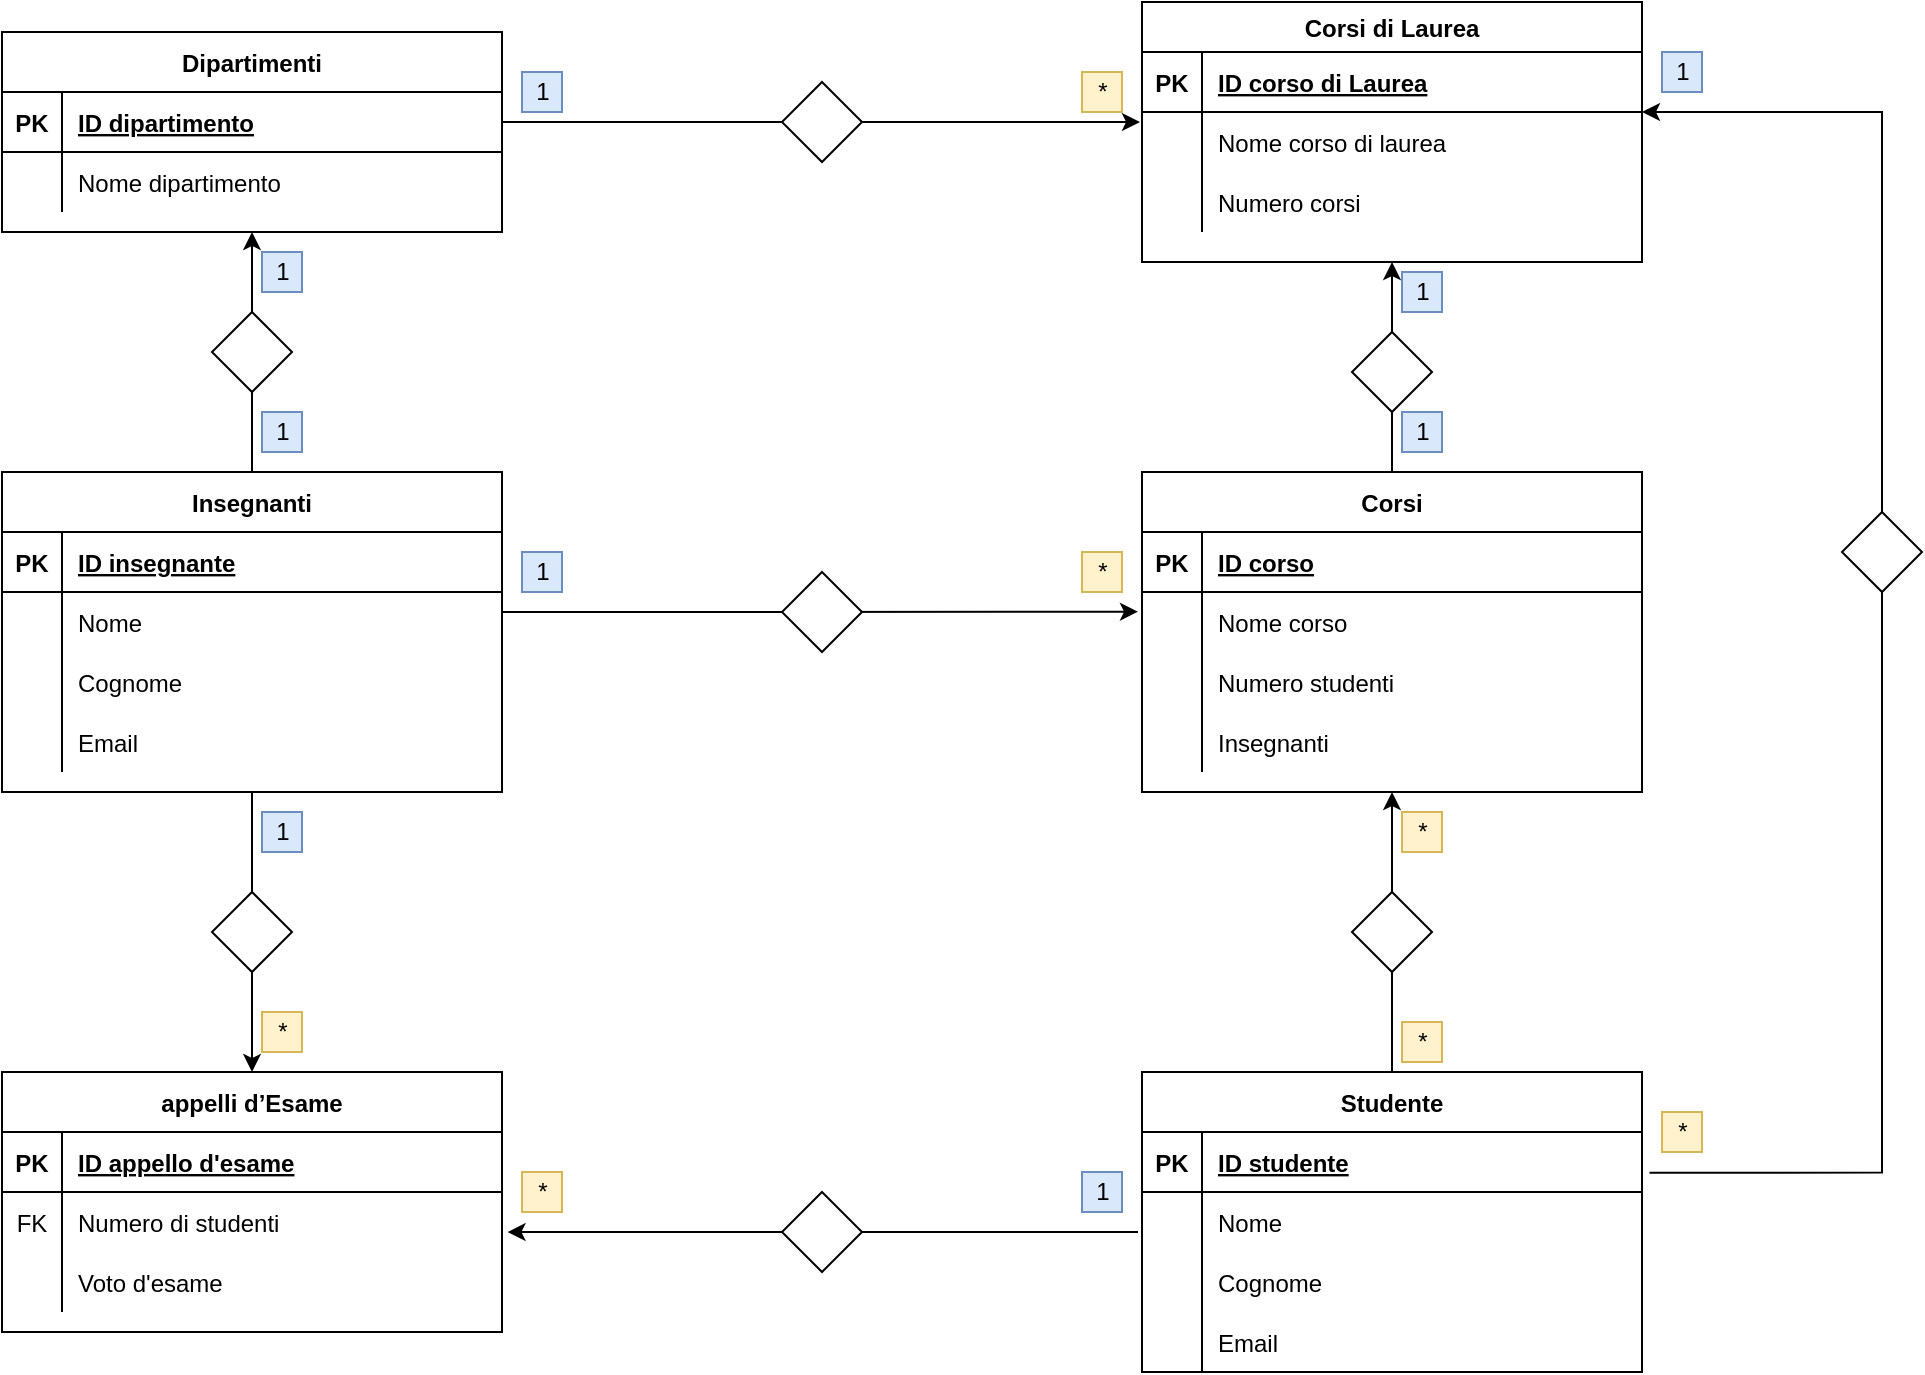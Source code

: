 <mxfile version="16.6.1" type="device"><diagram id="R2lEEEUBdFMjLlhIrx00" name="Page-1"><mxGraphModel dx="1185" dy="628" grid="1" gridSize="10" guides="1" tooltips="1" connect="1" arrows="1" fold="1" page="1" pageScale="1" pageWidth="850" pageHeight="1100" math="0" shadow="0" extFonts="Permanent Marker^https://fonts.googleapis.com/css?family=Permanent+Marker"><root><mxCell id="0"/><mxCell id="1" parent="0"/><mxCell id="C-vyLk0tnHw3VtMMgP7b-2" value="Corsi di Laurea" style="shape=table;startSize=25;container=1;collapsible=1;childLayout=tableLayout;fixedRows=1;rowLines=0;fontStyle=1;align=center;resizeLast=1;" parent="1" vertex="1"><mxGeometry x="690" y="105" width="250" height="130" as="geometry"/></mxCell><mxCell id="C-vyLk0tnHw3VtMMgP7b-3" value="" style="shape=partialRectangle;collapsible=0;dropTarget=0;pointerEvents=0;fillColor=none;points=[[0,0.5],[1,0.5]];portConstraint=eastwest;top=0;left=0;right=0;bottom=1;" parent="C-vyLk0tnHw3VtMMgP7b-2" vertex="1"><mxGeometry y="25" width="250" height="30" as="geometry"/></mxCell><mxCell id="C-vyLk0tnHw3VtMMgP7b-4" value="PK" style="shape=partialRectangle;overflow=hidden;connectable=0;fillColor=none;top=0;left=0;bottom=0;right=0;fontStyle=1;" parent="C-vyLk0tnHw3VtMMgP7b-3" vertex="1"><mxGeometry width="30" height="30" as="geometry"><mxRectangle width="30" height="30" as="alternateBounds"/></mxGeometry></mxCell><mxCell id="C-vyLk0tnHw3VtMMgP7b-5" value="ID corso di Laurea" style="shape=partialRectangle;overflow=hidden;connectable=0;fillColor=none;top=0;left=0;bottom=0;right=0;align=left;spacingLeft=6;fontStyle=5;" parent="C-vyLk0tnHw3VtMMgP7b-3" vertex="1"><mxGeometry x="30" width="220" height="30" as="geometry"><mxRectangle width="220" height="30" as="alternateBounds"/></mxGeometry></mxCell><mxCell id="C-vyLk0tnHw3VtMMgP7b-6" value="" style="shape=partialRectangle;collapsible=0;dropTarget=0;pointerEvents=0;fillColor=none;points=[[0,0.5],[1,0.5]];portConstraint=eastwest;top=0;left=0;right=0;bottom=0;" parent="C-vyLk0tnHw3VtMMgP7b-2" vertex="1"><mxGeometry y="55" width="250" height="30" as="geometry"/></mxCell><mxCell id="C-vyLk0tnHw3VtMMgP7b-7" value="" style="shape=partialRectangle;overflow=hidden;connectable=0;fillColor=none;top=0;left=0;bottom=0;right=0;" parent="C-vyLk0tnHw3VtMMgP7b-6" vertex="1"><mxGeometry width="30" height="30" as="geometry"><mxRectangle width="30" height="30" as="alternateBounds"/></mxGeometry></mxCell><mxCell id="C-vyLk0tnHw3VtMMgP7b-8" value="Nome corso di laurea" style="shape=partialRectangle;overflow=hidden;connectable=0;fillColor=none;top=0;left=0;bottom=0;right=0;align=left;spacingLeft=6;" parent="C-vyLk0tnHw3VtMMgP7b-6" vertex="1"><mxGeometry x="30" width="220" height="30" as="geometry"><mxRectangle width="220" height="30" as="alternateBounds"/></mxGeometry></mxCell><mxCell id="C-vyLk0tnHw3VtMMgP7b-9" value="" style="shape=partialRectangle;collapsible=0;dropTarget=0;pointerEvents=0;fillColor=none;points=[[0,0.5],[1,0.5]];portConstraint=eastwest;top=0;left=0;right=0;bottom=0;" parent="C-vyLk0tnHw3VtMMgP7b-2" vertex="1"><mxGeometry y="85" width="250" height="30" as="geometry"/></mxCell><mxCell id="C-vyLk0tnHw3VtMMgP7b-10" value="" style="shape=partialRectangle;overflow=hidden;connectable=0;fillColor=none;top=0;left=0;bottom=0;right=0;" parent="C-vyLk0tnHw3VtMMgP7b-9" vertex="1"><mxGeometry width="30" height="30" as="geometry"><mxRectangle width="30" height="30" as="alternateBounds"/></mxGeometry></mxCell><mxCell id="C-vyLk0tnHw3VtMMgP7b-11" value="Numero corsi" style="shape=partialRectangle;overflow=hidden;connectable=0;fillColor=none;top=0;left=0;bottom=0;right=0;align=left;spacingLeft=6;" parent="C-vyLk0tnHw3VtMMgP7b-9" vertex="1"><mxGeometry x="30" width="220" height="30" as="geometry"><mxRectangle width="220" height="30" as="alternateBounds"/></mxGeometry></mxCell><mxCell id="MzC1XyUHYFxRyECJrhgt-124" style="edgeStyle=orthogonalEdgeStyle;rounded=0;orthogonalLoop=1;jettySize=auto;html=1;entryX=0.5;entryY=1;entryDx=0;entryDy=0;startArrow=none;" edge="1" parent="1" source="MzC1XyUHYFxRyECJrhgt-125" target="C-vyLk0tnHw3VtMMgP7b-2"><mxGeometry relative="1" as="geometry"><mxPoint x="815" y="240" as="targetPoint"/></mxGeometry></mxCell><mxCell id="C-vyLk0tnHw3VtMMgP7b-13" value="Corsi" style="shape=table;startSize=30;container=1;collapsible=1;childLayout=tableLayout;fixedRows=1;rowLines=0;fontStyle=1;align=center;resizeLast=1;" parent="1" vertex="1"><mxGeometry x="690" y="340" width="250" height="160" as="geometry"/></mxCell><mxCell id="C-vyLk0tnHw3VtMMgP7b-14" value="" style="shape=partialRectangle;collapsible=0;dropTarget=0;pointerEvents=0;fillColor=none;points=[[0,0.5],[1,0.5]];portConstraint=eastwest;top=0;left=0;right=0;bottom=1;" parent="C-vyLk0tnHw3VtMMgP7b-13" vertex="1"><mxGeometry y="30" width="250" height="30" as="geometry"/></mxCell><mxCell id="C-vyLk0tnHw3VtMMgP7b-15" value="PK" style="shape=partialRectangle;overflow=hidden;connectable=0;fillColor=none;top=0;left=0;bottom=0;right=0;fontStyle=1;" parent="C-vyLk0tnHw3VtMMgP7b-14" vertex="1"><mxGeometry width="30" height="30" as="geometry"><mxRectangle width="30" height="30" as="alternateBounds"/></mxGeometry></mxCell><mxCell id="C-vyLk0tnHw3VtMMgP7b-16" value="ID corso" style="shape=partialRectangle;overflow=hidden;connectable=0;fillColor=none;top=0;left=0;bottom=0;right=0;align=left;spacingLeft=6;fontStyle=5;" parent="C-vyLk0tnHw3VtMMgP7b-14" vertex="1"><mxGeometry x="30" width="220" height="30" as="geometry"><mxRectangle width="220" height="30" as="alternateBounds"/></mxGeometry></mxCell><mxCell id="C-vyLk0tnHw3VtMMgP7b-17" value="" style="shape=partialRectangle;collapsible=0;dropTarget=0;pointerEvents=0;fillColor=none;points=[[0,0.5],[1,0.5]];portConstraint=eastwest;top=0;left=0;right=0;bottom=0;" parent="C-vyLk0tnHw3VtMMgP7b-13" vertex="1"><mxGeometry y="60" width="250" height="30" as="geometry"/></mxCell><mxCell id="C-vyLk0tnHw3VtMMgP7b-18" value="" style="shape=partialRectangle;overflow=hidden;connectable=0;fillColor=none;top=0;left=0;bottom=0;right=0;" parent="C-vyLk0tnHw3VtMMgP7b-17" vertex="1"><mxGeometry width="30" height="30" as="geometry"><mxRectangle width="30" height="30" as="alternateBounds"/></mxGeometry></mxCell><mxCell id="C-vyLk0tnHw3VtMMgP7b-19" value="Nome corso" style="shape=partialRectangle;overflow=hidden;connectable=0;fillColor=none;top=0;left=0;bottom=0;right=0;align=left;spacingLeft=6;" parent="C-vyLk0tnHw3VtMMgP7b-17" vertex="1"><mxGeometry x="30" width="220" height="30" as="geometry"><mxRectangle width="220" height="30" as="alternateBounds"/></mxGeometry></mxCell><mxCell id="C-vyLk0tnHw3VtMMgP7b-20" value="" style="shape=partialRectangle;collapsible=0;dropTarget=0;pointerEvents=0;fillColor=none;points=[[0,0.5],[1,0.5]];portConstraint=eastwest;top=0;left=0;right=0;bottom=0;" parent="C-vyLk0tnHw3VtMMgP7b-13" vertex="1"><mxGeometry y="90" width="250" height="30" as="geometry"/></mxCell><mxCell id="C-vyLk0tnHw3VtMMgP7b-21" value="" style="shape=partialRectangle;overflow=hidden;connectable=0;fillColor=none;top=0;left=0;bottom=0;right=0;" parent="C-vyLk0tnHw3VtMMgP7b-20" vertex="1"><mxGeometry width="30" height="30" as="geometry"><mxRectangle width="30" height="30" as="alternateBounds"/></mxGeometry></mxCell><mxCell id="C-vyLk0tnHw3VtMMgP7b-22" value="Numero studenti" style="shape=partialRectangle;overflow=hidden;connectable=0;fillColor=none;top=0;left=0;bottom=0;right=0;align=left;spacingLeft=6;" parent="C-vyLk0tnHw3VtMMgP7b-20" vertex="1"><mxGeometry x="30" width="220" height="30" as="geometry"><mxRectangle width="220" height="30" as="alternateBounds"/></mxGeometry></mxCell><mxCell id="MzC1XyUHYFxRyECJrhgt-104" value="" style="shape=partialRectangle;collapsible=0;dropTarget=0;pointerEvents=0;fillColor=none;points=[[0,0.5],[1,0.5]];portConstraint=eastwest;top=0;left=0;right=0;bottom=0;" vertex="1" parent="C-vyLk0tnHw3VtMMgP7b-13"><mxGeometry y="120" width="250" height="30" as="geometry"/></mxCell><mxCell id="MzC1XyUHYFxRyECJrhgt-105" value="" style="shape=partialRectangle;overflow=hidden;connectable=0;fillColor=none;top=0;left=0;bottom=0;right=0;" vertex="1" parent="MzC1XyUHYFxRyECJrhgt-104"><mxGeometry width="30" height="30" as="geometry"><mxRectangle width="30" height="30" as="alternateBounds"/></mxGeometry></mxCell><mxCell id="MzC1XyUHYFxRyECJrhgt-106" value="Insegnanti" style="shape=partialRectangle;overflow=hidden;connectable=0;fillColor=none;top=0;left=0;bottom=0;right=0;align=left;spacingLeft=6;" vertex="1" parent="MzC1XyUHYFxRyECJrhgt-104"><mxGeometry x="30" width="220" height="30" as="geometry"><mxRectangle width="220" height="30" as="alternateBounds"/></mxGeometry></mxCell><mxCell id="C-vyLk0tnHw3VtMMgP7b-23" value="Dipartimenti" style="shape=table;startSize=30;container=1;collapsible=1;childLayout=tableLayout;fixedRows=1;rowLines=0;fontStyle=1;align=center;resizeLast=1;" parent="1" vertex="1"><mxGeometry x="120" y="120" width="250" height="100" as="geometry"/></mxCell><mxCell id="C-vyLk0tnHw3VtMMgP7b-24" value="" style="shape=partialRectangle;collapsible=0;dropTarget=0;pointerEvents=0;fillColor=none;points=[[0,0.5],[1,0.5]];portConstraint=eastwest;top=0;left=0;right=0;bottom=1;" parent="C-vyLk0tnHw3VtMMgP7b-23" vertex="1"><mxGeometry y="30" width="250" height="30" as="geometry"/></mxCell><mxCell id="C-vyLk0tnHw3VtMMgP7b-25" value="PK" style="shape=partialRectangle;overflow=hidden;connectable=0;fillColor=none;top=0;left=0;bottom=0;right=0;fontStyle=1;" parent="C-vyLk0tnHw3VtMMgP7b-24" vertex="1"><mxGeometry width="30" height="30" as="geometry"><mxRectangle width="30" height="30" as="alternateBounds"/></mxGeometry></mxCell><mxCell id="C-vyLk0tnHw3VtMMgP7b-26" value="ID dipartimento" style="shape=partialRectangle;overflow=hidden;connectable=0;fillColor=none;top=0;left=0;bottom=0;right=0;align=left;spacingLeft=6;fontStyle=5;" parent="C-vyLk0tnHw3VtMMgP7b-24" vertex="1"><mxGeometry x="30" width="220" height="30" as="geometry"><mxRectangle width="220" height="30" as="alternateBounds"/></mxGeometry></mxCell><mxCell id="C-vyLk0tnHw3VtMMgP7b-27" value="" style="shape=partialRectangle;collapsible=0;dropTarget=0;pointerEvents=0;fillColor=none;points=[[0,0.5],[1,0.5]];portConstraint=eastwest;top=0;left=0;right=0;bottom=0;" parent="C-vyLk0tnHw3VtMMgP7b-23" vertex="1"><mxGeometry y="60" width="250" height="30" as="geometry"/></mxCell><mxCell id="C-vyLk0tnHw3VtMMgP7b-28" value="" style="shape=partialRectangle;overflow=hidden;connectable=0;fillColor=none;top=0;left=0;bottom=0;right=0;" parent="C-vyLk0tnHw3VtMMgP7b-27" vertex="1"><mxGeometry width="30" height="30" as="geometry"><mxRectangle width="30" height="30" as="alternateBounds"/></mxGeometry></mxCell><mxCell id="C-vyLk0tnHw3VtMMgP7b-29" value="Nome dipartimento" style="shape=partialRectangle;overflow=hidden;connectable=0;fillColor=none;top=0;left=0;bottom=0;right=0;align=left;spacingLeft=6;" parent="C-vyLk0tnHw3VtMMgP7b-27" vertex="1"><mxGeometry x="30" width="220" height="30" as="geometry"><mxRectangle width="220" height="30" as="alternateBounds"/></mxGeometry></mxCell><mxCell id="MzC1XyUHYFxRyECJrhgt-45" value="" style="edgeStyle=orthogonalEdgeStyle;rounded=0;orthogonalLoop=1;jettySize=auto;html=1;startArrow=none;" edge="1" parent="1" source="MzC1XyUHYFxRyECJrhgt-71" target="MzC1XyUHYFxRyECJrhgt-11"><mxGeometry relative="1" as="geometry"><Array as="points"/></mxGeometry></mxCell><mxCell id="MzC1XyUHYFxRyECJrhgt-95" style="edgeStyle=orthogonalEdgeStyle;rounded=0;orthogonalLoop=1;jettySize=auto;html=1;entryX=-0.008;entryY=0.328;entryDx=0;entryDy=0;entryPerimeter=0;startArrow=none;" edge="1" parent="1" source="MzC1XyUHYFxRyECJrhgt-5" target="C-vyLk0tnHw3VtMMgP7b-17"><mxGeometry relative="1" as="geometry"><Array as="points"><mxPoint x="450" y="410"/><mxPoint x="450" y="410"/></Array></mxGeometry></mxCell><mxCell id="MzC1XyUHYFxRyECJrhgt-119" style="edgeStyle=orthogonalEdgeStyle;rounded=0;orthogonalLoop=1;jettySize=auto;html=1;entryX=0.5;entryY=1;entryDx=0;entryDy=0;startArrow=none;" edge="1" parent="1" source="MzC1XyUHYFxRyECJrhgt-121" target="C-vyLk0tnHw3VtMMgP7b-23"><mxGeometry relative="1" as="geometry"/></mxCell><mxCell id="MzC1XyUHYFxRyECJrhgt-1" value="Insegnanti" style="shape=table;startSize=30;container=1;collapsible=1;childLayout=tableLayout;fixedRows=1;rowLines=0;fontStyle=1;align=center;resizeLast=1;" vertex="1" parent="1"><mxGeometry x="120" y="340" width="250" height="160" as="geometry"/></mxCell><mxCell id="MzC1XyUHYFxRyECJrhgt-2" value="" style="shape=partialRectangle;collapsible=0;dropTarget=0;pointerEvents=0;fillColor=none;points=[[0,0.5],[1,0.5]];portConstraint=eastwest;top=0;left=0;right=0;bottom=1;" vertex="1" parent="MzC1XyUHYFxRyECJrhgt-1"><mxGeometry y="30" width="250" height="30" as="geometry"/></mxCell><mxCell id="MzC1XyUHYFxRyECJrhgt-3" value="PK" style="shape=partialRectangle;overflow=hidden;connectable=0;fillColor=none;top=0;left=0;bottom=0;right=0;fontStyle=1;" vertex="1" parent="MzC1XyUHYFxRyECJrhgt-2"><mxGeometry width="30" height="30" as="geometry"><mxRectangle width="30" height="30" as="alternateBounds"/></mxGeometry></mxCell><mxCell id="MzC1XyUHYFxRyECJrhgt-4" value="ID insegnante" style="shape=partialRectangle;overflow=hidden;connectable=0;fillColor=none;top=0;left=0;bottom=0;right=0;align=left;spacingLeft=6;fontStyle=5;" vertex="1" parent="MzC1XyUHYFxRyECJrhgt-2"><mxGeometry x="30" width="220" height="30" as="geometry"><mxRectangle width="220" height="30" as="alternateBounds"/></mxGeometry></mxCell><mxCell id="MzC1XyUHYFxRyECJrhgt-5" value="" style="shape=partialRectangle;collapsible=0;dropTarget=0;pointerEvents=0;fillColor=none;points=[[0,0.5],[1,0.5]];portConstraint=eastwest;top=0;left=0;right=0;bottom=0;" vertex="1" parent="MzC1XyUHYFxRyECJrhgt-1"><mxGeometry y="60" width="250" height="30" as="geometry"/></mxCell><mxCell id="MzC1XyUHYFxRyECJrhgt-6" value="" style="shape=partialRectangle;overflow=hidden;connectable=0;fillColor=none;top=0;left=0;bottom=0;right=0;" vertex="1" parent="MzC1XyUHYFxRyECJrhgt-5"><mxGeometry width="30" height="30" as="geometry"><mxRectangle width="30" height="30" as="alternateBounds"/></mxGeometry></mxCell><mxCell id="MzC1XyUHYFxRyECJrhgt-7" value="Nome" style="shape=partialRectangle;overflow=hidden;connectable=0;fillColor=none;top=0;left=0;bottom=0;right=0;align=left;spacingLeft=6;" vertex="1" parent="MzC1XyUHYFxRyECJrhgt-5"><mxGeometry x="30" width="220" height="30" as="geometry"><mxRectangle width="220" height="30" as="alternateBounds"/></mxGeometry></mxCell><mxCell id="MzC1XyUHYFxRyECJrhgt-8" value="" style="shape=partialRectangle;collapsible=0;dropTarget=0;pointerEvents=0;fillColor=none;points=[[0,0.5],[1,0.5]];portConstraint=eastwest;top=0;left=0;right=0;bottom=0;" vertex="1" parent="MzC1XyUHYFxRyECJrhgt-1"><mxGeometry y="90" width="250" height="30" as="geometry"/></mxCell><mxCell id="MzC1XyUHYFxRyECJrhgt-9" value="" style="shape=partialRectangle;overflow=hidden;connectable=0;fillColor=none;top=0;left=0;bottom=0;right=0;" vertex="1" parent="MzC1XyUHYFxRyECJrhgt-8"><mxGeometry width="30" height="30" as="geometry"><mxRectangle width="30" height="30" as="alternateBounds"/></mxGeometry></mxCell><mxCell id="MzC1XyUHYFxRyECJrhgt-10" value="Cognome" style="shape=partialRectangle;overflow=hidden;connectable=0;fillColor=none;top=0;left=0;bottom=0;right=0;align=left;spacingLeft=6;" vertex="1" parent="MzC1XyUHYFxRyECJrhgt-8"><mxGeometry x="30" width="220" height="30" as="geometry"><mxRectangle width="220" height="30" as="alternateBounds"/></mxGeometry></mxCell><mxCell id="MzC1XyUHYFxRyECJrhgt-86" value="" style="shape=partialRectangle;collapsible=0;dropTarget=0;pointerEvents=0;fillColor=none;points=[[0,0.5],[1,0.5]];portConstraint=eastwest;top=0;left=0;right=0;bottom=0;" vertex="1" parent="MzC1XyUHYFxRyECJrhgt-1"><mxGeometry y="120" width="250" height="30" as="geometry"/></mxCell><mxCell id="MzC1XyUHYFxRyECJrhgt-87" value="" style="shape=partialRectangle;overflow=hidden;connectable=0;fillColor=none;top=0;left=0;bottom=0;right=0;" vertex="1" parent="MzC1XyUHYFxRyECJrhgt-86"><mxGeometry width="30" height="30" as="geometry"><mxRectangle width="30" height="30" as="alternateBounds"/></mxGeometry></mxCell><mxCell id="MzC1XyUHYFxRyECJrhgt-88" value="Email" style="shape=partialRectangle;overflow=hidden;connectable=0;fillColor=none;top=0;left=0;bottom=0;right=0;align=left;spacingLeft=6;" vertex="1" parent="MzC1XyUHYFxRyECJrhgt-86"><mxGeometry x="30" width="220" height="30" as="geometry"><mxRectangle width="220" height="30" as="alternateBounds"/></mxGeometry></mxCell><mxCell id="MzC1XyUHYFxRyECJrhgt-11" value="appelli d’Esame" style="shape=table;startSize=30;container=1;collapsible=1;childLayout=tableLayout;fixedRows=1;rowLines=0;fontStyle=1;align=center;resizeLast=1;" vertex="1" parent="1"><mxGeometry x="120" y="640" width="250" height="130" as="geometry"/></mxCell><mxCell id="MzC1XyUHYFxRyECJrhgt-12" value="" style="shape=partialRectangle;collapsible=0;dropTarget=0;pointerEvents=0;fillColor=none;points=[[0,0.5],[1,0.5]];portConstraint=eastwest;top=0;left=0;right=0;bottom=1;" vertex="1" parent="MzC1XyUHYFxRyECJrhgt-11"><mxGeometry y="30" width="250" height="30" as="geometry"/></mxCell><mxCell id="MzC1XyUHYFxRyECJrhgt-13" value="PK" style="shape=partialRectangle;overflow=hidden;connectable=0;fillColor=none;top=0;left=0;bottom=0;right=0;fontStyle=1;" vertex="1" parent="MzC1XyUHYFxRyECJrhgt-12"><mxGeometry width="30" height="30" as="geometry"><mxRectangle width="30" height="30" as="alternateBounds"/></mxGeometry></mxCell><mxCell id="MzC1XyUHYFxRyECJrhgt-14" value="ID appello d'esame" style="shape=partialRectangle;overflow=hidden;connectable=0;fillColor=none;top=0;left=0;bottom=0;right=0;align=left;spacingLeft=6;fontStyle=5;" vertex="1" parent="MzC1XyUHYFxRyECJrhgt-12"><mxGeometry x="30" width="220" height="30" as="geometry"><mxRectangle width="220" height="30" as="alternateBounds"/></mxGeometry></mxCell><mxCell id="MzC1XyUHYFxRyECJrhgt-15" value="" style="shape=partialRectangle;collapsible=0;dropTarget=0;pointerEvents=0;fillColor=none;points=[[0,0.5],[1,0.5]];portConstraint=eastwest;top=0;left=0;right=0;bottom=0;" vertex="1" parent="MzC1XyUHYFxRyECJrhgt-11"><mxGeometry y="60" width="250" height="30" as="geometry"/></mxCell><mxCell id="MzC1XyUHYFxRyECJrhgt-16" value="FK" style="shape=partialRectangle;overflow=hidden;connectable=0;fillColor=none;top=0;left=0;bottom=0;right=0;" vertex="1" parent="MzC1XyUHYFxRyECJrhgt-15"><mxGeometry width="30" height="30" as="geometry"><mxRectangle width="30" height="30" as="alternateBounds"/></mxGeometry></mxCell><mxCell id="MzC1XyUHYFxRyECJrhgt-17" value="Numero di studenti" style="shape=partialRectangle;overflow=hidden;connectable=0;fillColor=none;top=0;left=0;bottom=0;right=0;align=left;spacingLeft=6;" vertex="1" parent="MzC1XyUHYFxRyECJrhgt-15"><mxGeometry x="30" width="220" height="30" as="geometry"><mxRectangle width="220" height="30" as="alternateBounds"/></mxGeometry></mxCell><mxCell id="MzC1XyUHYFxRyECJrhgt-18" value="" style="shape=partialRectangle;collapsible=0;dropTarget=0;pointerEvents=0;fillColor=none;points=[[0,0.5],[1,0.5]];portConstraint=eastwest;top=0;left=0;right=0;bottom=0;" vertex="1" parent="MzC1XyUHYFxRyECJrhgt-11"><mxGeometry y="90" width="250" height="30" as="geometry"/></mxCell><mxCell id="MzC1XyUHYFxRyECJrhgt-19" value="" style="shape=partialRectangle;overflow=hidden;connectable=0;fillColor=none;top=0;left=0;bottom=0;right=0;" vertex="1" parent="MzC1XyUHYFxRyECJrhgt-18"><mxGeometry width="30" height="30" as="geometry"><mxRectangle width="30" height="30" as="alternateBounds"/></mxGeometry></mxCell><mxCell id="MzC1XyUHYFxRyECJrhgt-20" value="Voto d'esame" style="shape=partialRectangle;overflow=hidden;connectable=0;fillColor=none;top=0;left=0;bottom=0;right=0;align=left;spacingLeft=6;" vertex="1" parent="MzC1XyUHYFxRyECJrhgt-18"><mxGeometry x="30" width="220" height="30" as="geometry"><mxRectangle width="220" height="30" as="alternateBounds"/></mxGeometry></mxCell><mxCell id="MzC1XyUHYFxRyECJrhgt-81" value="" style="edgeStyle=orthogonalEdgeStyle;rounded=0;orthogonalLoop=1;jettySize=auto;html=1;startArrow=none;entryX=0.5;entryY=1;entryDx=0;entryDy=0;" edge="1" parent="1" source="MzC1XyUHYFxRyECJrhgt-84" target="C-vyLk0tnHw3VtMMgP7b-13"><mxGeometry relative="1" as="geometry"><mxPoint x="815" y="450" as="targetPoint"/></mxGeometry></mxCell><mxCell id="MzC1XyUHYFxRyECJrhgt-21" value="Studente" style="shape=table;startSize=30;container=1;collapsible=1;childLayout=tableLayout;fixedRows=1;rowLines=0;fontStyle=1;align=center;resizeLast=1;" vertex="1" parent="1"><mxGeometry x="690" y="640" width="250" height="150" as="geometry"/></mxCell><mxCell id="MzC1XyUHYFxRyECJrhgt-22" value="" style="shape=partialRectangle;collapsible=0;dropTarget=0;pointerEvents=0;fillColor=none;points=[[0,0.5],[1,0.5]];portConstraint=eastwest;top=0;left=0;right=0;bottom=1;" vertex="1" parent="MzC1XyUHYFxRyECJrhgt-21"><mxGeometry y="30" width="250" height="30" as="geometry"/></mxCell><mxCell id="MzC1XyUHYFxRyECJrhgt-23" value="PK" style="shape=partialRectangle;overflow=hidden;connectable=0;fillColor=none;top=0;left=0;bottom=0;right=0;fontStyle=1;" vertex="1" parent="MzC1XyUHYFxRyECJrhgt-22"><mxGeometry width="30" height="30" as="geometry"><mxRectangle width="30" height="30" as="alternateBounds"/></mxGeometry></mxCell><mxCell id="MzC1XyUHYFxRyECJrhgt-24" value="ID studente" style="shape=partialRectangle;overflow=hidden;connectable=0;fillColor=none;top=0;left=0;bottom=0;right=0;align=left;spacingLeft=6;fontStyle=5;" vertex="1" parent="MzC1XyUHYFxRyECJrhgt-22"><mxGeometry x="30" width="220" height="30" as="geometry"><mxRectangle width="220" height="30" as="alternateBounds"/></mxGeometry></mxCell><mxCell id="MzC1XyUHYFxRyECJrhgt-25" value="" style="shape=partialRectangle;collapsible=0;dropTarget=0;pointerEvents=0;fillColor=none;points=[[0,0.5],[1,0.5]];portConstraint=eastwest;top=0;left=0;right=0;bottom=0;" vertex="1" parent="MzC1XyUHYFxRyECJrhgt-21"><mxGeometry y="60" width="250" height="30" as="geometry"/></mxCell><mxCell id="MzC1XyUHYFxRyECJrhgt-26" value="" style="shape=partialRectangle;overflow=hidden;connectable=0;fillColor=none;top=0;left=0;bottom=0;right=0;" vertex="1" parent="MzC1XyUHYFxRyECJrhgt-25"><mxGeometry width="30" height="30" as="geometry"><mxRectangle width="30" height="30" as="alternateBounds"/></mxGeometry></mxCell><mxCell id="MzC1XyUHYFxRyECJrhgt-27" value="Nome" style="shape=partialRectangle;overflow=hidden;connectable=0;fillColor=none;top=0;left=0;bottom=0;right=0;align=left;spacingLeft=6;" vertex="1" parent="MzC1XyUHYFxRyECJrhgt-25"><mxGeometry x="30" width="220" height="30" as="geometry"><mxRectangle width="220" height="30" as="alternateBounds"/></mxGeometry></mxCell><mxCell id="MzC1XyUHYFxRyECJrhgt-28" value="" style="shape=partialRectangle;collapsible=0;dropTarget=0;pointerEvents=0;fillColor=none;points=[[0,0.5],[1,0.5]];portConstraint=eastwest;top=0;left=0;right=0;bottom=0;" vertex="1" parent="MzC1XyUHYFxRyECJrhgt-21"><mxGeometry y="90" width="250" height="30" as="geometry"/></mxCell><mxCell id="MzC1XyUHYFxRyECJrhgt-29" value="" style="shape=partialRectangle;overflow=hidden;connectable=0;fillColor=none;top=0;left=0;bottom=0;right=0;" vertex="1" parent="MzC1XyUHYFxRyECJrhgt-28"><mxGeometry width="30" height="30" as="geometry"><mxRectangle width="30" height="30" as="alternateBounds"/></mxGeometry></mxCell><mxCell id="MzC1XyUHYFxRyECJrhgt-30" value="Cognome" style="shape=partialRectangle;overflow=hidden;connectable=0;fillColor=none;top=0;left=0;bottom=0;right=0;align=left;spacingLeft=6;" vertex="1" parent="MzC1XyUHYFxRyECJrhgt-28"><mxGeometry x="30" width="220" height="30" as="geometry"><mxRectangle width="220" height="30" as="alternateBounds"/></mxGeometry></mxCell><mxCell id="MzC1XyUHYFxRyECJrhgt-47" value="" style="shape=partialRectangle;collapsible=0;dropTarget=0;pointerEvents=0;fillColor=none;points=[[0,0.5],[1,0.5]];portConstraint=eastwest;top=0;left=0;right=0;bottom=0;" vertex="1" parent="MzC1XyUHYFxRyECJrhgt-21"><mxGeometry y="120" width="250" height="30" as="geometry"/></mxCell><mxCell id="MzC1XyUHYFxRyECJrhgt-48" value="" style="shape=partialRectangle;overflow=hidden;connectable=0;fillColor=none;top=0;left=0;bottom=0;right=0;" vertex="1" parent="MzC1XyUHYFxRyECJrhgt-47"><mxGeometry width="30" height="30" as="geometry"><mxRectangle width="30" height="30" as="alternateBounds"/></mxGeometry></mxCell><mxCell id="MzC1XyUHYFxRyECJrhgt-49" value="Email" style="shape=partialRectangle;overflow=hidden;connectable=0;fillColor=none;top=0;left=0;bottom=0;right=0;align=left;spacingLeft=6;" vertex="1" parent="MzC1XyUHYFxRyECJrhgt-47"><mxGeometry x="30" width="220" height="30" as="geometry"><mxRectangle width="220" height="30" as="alternateBounds"/></mxGeometry></mxCell><mxCell id="MzC1XyUHYFxRyECJrhgt-101" style="edgeStyle=orthogonalEdgeStyle;rounded=0;orthogonalLoop=1;jettySize=auto;html=1;" edge="1" parent="1" source="MzC1XyUHYFxRyECJrhgt-65"><mxGeometry relative="1" as="geometry"><mxPoint x="689" y="165" as="targetPoint"/><Array as="points"><mxPoint x="689" y="165"/></Array></mxGeometry></mxCell><mxCell id="MzC1XyUHYFxRyECJrhgt-65" value="" style="rhombus;whiteSpace=wrap;html=1;" vertex="1" parent="1"><mxGeometry x="510" y="145" width="40" height="40" as="geometry"/></mxCell><mxCell id="MzC1XyUHYFxRyECJrhgt-66" value="" style="edgeStyle=orthogonalEdgeStyle;rounded=0;orthogonalLoop=1;jettySize=auto;html=1;endArrow=none;" edge="1" parent="1" source="C-vyLk0tnHw3VtMMgP7b-24" target="MzC1XyUHYFxRyECJrhgt-65"><mxGeometry relative="1" as="geometry"><mxPoint x="370" y="165" as="sourcePoint"/><mxPoint x="480" y="195" as="targetPoint"/><Array as="points"><mxPoint x="460" y="165"/><mxPoint x="460" y="165"/></Array></mxGeometry></mxCell><mxCell id="MzC1XyUHYFxRyECJrhgt-84" value="" style="rhombus;whiteSpace=wrap;html=1;" vertex="1" parent="1"><mxGeometry x="795" y="550" width="40" height="40" as="geometry"/></mxCell><mxCell id="MzC1XyUHYFxRyECJrhgt-85" value="" style="edgeStyle=orthogonalEdgeStyle;rounded=0;orthogonalLoop=1;jettySize=auto;html=1;endArrow=none;entryX=0.5;entryY=1;entryDx=0;entryDy=0;" edge="1" parent="1" source="MzC1XyUHYFxRyECJrhgt-21" target="MzC1XyUHYFxRyECJrhgt-84"><mxGeometry relative="1" as="geometry"><mxPoint x="795" y="560" as="sourcePoint"/><mxPoint x="815" y="530" as="targetPoint"/></mxGeometry></mxCell><mxCell id="MzC1XyUHYFxRyECJrhgt-102" value="1" style="text;html=1;align=center;verticalAlign=middle;resizable=0;points=[];autosize=1;strokeColor=#6c8ebf;fillColor=#dae8fc;" vertex="1" parent="1"><mxGeometry x="380" y="140" width="20" height="20" as="geometry"/></mxCell><mxCell id="MzC1XyUHYFxRyECJrhgt-103" value="*" style="text;html=1;align=center;verticalAlign=middle;resizable=0;points=[];autosize=1;strokeColor=#d6b656;fillColor=#fff2cc;" vertex="1" parent="1"><mxGeometry x="660" y="140" width="20" height="20" as="geometry"/></mxCell><mxCell id="MzC1XyUHYFxRyECJrhgt-107" style="edgeStyle=orthogonalEdgeStyle;rounded=0;orthogonalLoop=1;jettySize=auto;html=1;startArrow=none;exitX=1.015;exitY=0.678;exitDx=0;exitDy=0;exitPerimeter=0;" edge="1" parent="1" source="MzC1XyUHYFxRyECJrhgt-22"><mxGeometry relative="1" as="geometry"><mxPoint x="940" y="160" as="targetPoint"/><mxPoint x="1060" y="690" as="sourcePoint"/><Array as="points"><mxPoint x="1060" y="690"/><mxPoint x="1060" y="160"/></Array></mxGeometry></mxCell><mxCell id="MzC1XyUHYFxRyECJrhgt-108" value="1" style="text;html=1;align=center;verticalAlign=middle;resizable=0;points=[];autosize=1;strokeColor=#6c8ebf;fillColor=#dae8fc;" vertex="1" parent="1"><mxGeometry x="950" y="130" width="20" height="20" as="geometry"/></mxCell><mxCell id="MzC1XyUHYFxRyECJrhgt-109" value="*" style="text;html=1;align=center;verticalAlign=middle;resizable=0;points=[];autosize=1;strokeColor=#d6b656;fillColor=#fff2cc;" vertex="1" parent="1"><mxGeometry x="950" y="660" width="20" height="20" as="geometry"/></mxCell><mxCell id="MzC1XyUHYFxRyECJrhgt-110" value="*" style="text;html=1;align=center;verticalAlign=middle;resizable=0;points=[];autosize=1;strokeColor=#d6b656;fillColor=#fff2cc;" vertex="1" parent="1"><mxGeometry x="820" y="615" width="20" height="20" as="geometry"/></mxCell><mxCell id="MzC1XyUHYFxRyECJrhgt-111" value="*" style="text;html=1;align=center;verticalAlign=middle;resizable=0;points=[];autosize=1;strokeColor=#d6b656;fillColor=#fff2cc;" vertex="1" parent="1"><mxGeometry x="820" y="510" width="20" height="20" as="geometry"/></mxCell><mxCell id="MzC1XyUHYFxRyECJrhgt-71" value="" style="rhombus;whiteSpace=wrap;html=1;" vertex="1" parent="1"><mxGeometry x="225" y="550" width="40" height="40" as="geometry"/></mxCell><mxCell id="MzC1XyUHYFxRyECJrhgt-116" value="" style="edgeStyle=orthogonalEdgeStyle;rounded=0;orthogonalLoop=1;jettySize=auto;html=1;endArrow=none;" edge="1" parent="1" source="MzC1XyUHYFxRyECJrhgt-1" target="MzC1XyUHYFxRyECJrhgt-71"><mxGeometry relative="1" as="geometry"><mxPoint x="245" y="460" as="sourcePoint"/><mxPoint x="245" y="560" as="targetPoint"/><Array as="points"/></mxGeometry></mxCell><mxCell id="MzC1XyUHYFxRyECJrhgt-117" value="1" style="text;html=1;align=center;verticalAlign=middle;resizable=0;points=[];autosize=1;strokeColor=#6c8ebf;fillColor=#dae8fc;" vertex="1" parent="1"><mxGeometry x="250" y="510" width="20" height="20" as="geometry"/></mxCell><mxCell id="MzC1XyUHYFxRyECJrhgt-118" value="*" style="text;html=1;align=center;verticalAlign=middle;resizable=0;points=[];autosize=1;strokeColor=#d6b656;fillColor=#fff2cc;" vertex="1" parent="1"><mxGeometry x="250" y="610" width="20" height="20" as="geometry"/></mxCell><mxCell id="MzC1XyUHYFxRyECJrhgt-122" value="" style="rhombus;whiteSpace=wrap;html=1;" vertex="1" parent="1"><mxGeometry x="1040" y="360" width="40" height="40" as="geometry"/></mxCell><mxCell id="MzC1XyUHYFxRyECJrhgt-125" value="" style="rhombus;whiteSpace=wrap;html=1;" vertex="1" parent="1"><mxGeometry x="795" y="270" width="40" height="40" as="geometry"/></mxCell><mxCell id="MzC1XyUHYFxRyECJrhgt-126" value="" style="edgeStyle=orthogonalEdgeStyle;rounded=0;orthogonalLoop=1;jettySize=auto;html=1;entryX=0.5;entryY=1;entryDx=0;entryDy=0;endArrow=none;" edge="1" parent="1" source="C-vyLk0tnHw3VtMMgP7b-13" target="MzC1XyUHYFxRyECJrhgt-125"><mxGeometry relative="1" as="geometry"><mxPoint x="815" y="235" as="targetPoint"/><mxPoint x="815" y="295" as="sourcePoint"/></mxGeometry></mxCell><mxCell id="MzC1XyUHYFxRyECJrhgt-128" style="edgeStyle=orthogonalEdgeStyle;rounded=0;orthogonalLoop=1;jettySize=auto;html=1;entryX=1.011;entryY=0.667;entryDx=0;entryDy=0;entryPerimeter=0;exitX=-0.008;exitY=0.667;exitDx=0;exitDy=0;exitPerimeter=0;" edge="1" parent="1" source="MzC1XyUHYFxRyECJrhgt-25" target="MzC1XyUHYFxRyECJrhgt-15"><mxGeometry relative="1" as="geometry"/></mxCell><mxCell id="MzC1XyUHYFxRyECJrhgt-74" value="" style="rhombus;whiteSpace=wrap;html=1;" vertex="1" parent="1"><mxGeometry x="510" y="700" width="40" height="40" as="geometry"/></mxCell><mxCell id="MzC1XyUHYFxRyECJrhgt-132" value="*" style="text;html=1;align=center;verticalAlign=middle;resizable=0;points=[];autosize=1;strokeColor=#d6b656;fillColor=#fff2cc;" vertex="1" parent="1"><mxGeometry x="380" y="690" width="20" height="20" as="geometry"/></mxCell><mxCell id="MzC1XyUHYFxRyECJrhgt-133" value="1" style="text;html=1;align=center;verticalAlign=middle;resizable=0;points=[];autosize=1;strokeColor=#6c8ebf;fillColor=#dae8fc;" vertex="1" parent="1"><mxGeometry x="660" y="690" width="20" height="20" as="geometry"/></mxCell><mxCell id="MzC1XyUHYFxRyECJrhgt-134" value="1" style="text;html=1;align=center;verticalAlign=middle;resizable=0;points=[];autosize=1;strokeColor=#6c8ebf;fillColor=#dae8fc;" vertex="1" parent="1"><mxGeometry x="380" y="380" width="20" height="20" as="geometry"/></mxCell><mxCell id="MzC1XyUHYFxRyECJrhgt-135" value="*" style="text;html=1;align=center;verticalAlign=middle;resizable=0;points=[];autosize=1;strokeColor=#d6b656;fillColor=#fff2cc;" vertex="1" parent="1"><mxGeometry x="660" y="380" width="20" height="20" as="geometry"/></mxCell><mxCell id="MzC1XyUHYFxRyECJrhgt-136" value="1" style="text;html=1;align=center;verticalAlign=middle;resizable=0;points=[];autosize=1;strokeColor=#6c8ebf;fillColor=#dae8fc;" vertex="1" parent="1"><mxGeometry x="820" y="240" width="20" height="20" as="geometry"/></mxCell><mxCell id="MzC1XyUHYFxRyECJrhgt-137" value="1" style="text;html=1;align=center;verticalAlign=middle;resizable=0;points=[];autosize=1;strokeColor=#6c8ebf;fillColor=#dae8fc;" vertex="1" parent="1"><mxGeometry x="820" y="310" width="20" height="20" as="geometry"/></mxCell><mxCell id="MzC1XyUHYFxRyECJrhgt-138" value="1" style="text;html=1;align=center;verticalAlign=middle;resizable=0;points=[];autosize=1;strokeColor=#6c8ebf;fillColor=#dae8fc;" vertex="1" parent="1"><mxGeometry x="250" y="230" width="20" height="20" as="geometry"/></mxCell><mxCell id="MzC1XyUHYFxRyECJrhgt-139" value="1" style="text;html=1;align=center;verticalAlign=middle;resizable=0;points=[];autosize=1;strokeColor=#6c8ebf;fillColor=#dae8fc;" vertex="1" parent="1"><mxGeometry x="250" y="310" width="20" height="20" as="geometry"/></mxCell><mxCell id="MzC1XyUHYFxRyECJrhgt-121" value="" style="rhombus;whiteSpace=wrap;html=1;" vertex="1" parent="1"><mxGeometry x="225" y="260" width="40" height="40" as="geometry"/></mxCell><mxCell id="MzC1XyUHYFxRyECJrhgt-140" value="" style="edgeStyle=orthogonalEdgeStyle;rounded=0;orthogonalLoop=1;jettySize=auto;html=1;entryX=0.5;entryY=1;entryDx=0;entryDy=0;endArrow=none;" edge="1" parent="1" source="MzC1XyUHYFxRyECJrhgt-1" target="MzC1XyUHYFxRyECJrhgt-121"><mxGeometry relative="1" as="geometry"><mxPoint x="245" y="340" as="sourcePoint"/><mxPoint x="245" y="220" as="targetPoint"/></mxGeometry></mxCell><mxCell id="MzC1XyUHYFxRyECJrhgt-68" value="" style="rhombus;whiteSpace=wrap;html=1;" vertex="1" parent="1"><mxGeometry x="510" y="390" width="40" height="40" as="geometry"/></mxCell></root></mxGraphModel></diagram></mxfile>
